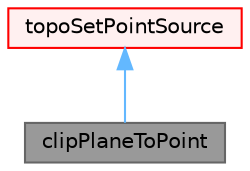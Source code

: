 digraph "clipPlaneToPoint"
{
 // LATEX_PDF_SIZE
  bgcolor="transparent";
  edge [fontname=Helvetica,fontsize=10,labelfontname=Helvetica,labelfontsize=10];
  node [fontname=Helvetica,fontsize=10,shape=box,height=0.2,width=0.4];
  Node1 [id="Node000001",label="clipPlaneToPoint",height=0.2,width=0.4,color="gray40", fillcolor="grey60", style="filled", fontcolor="black",tooltip="A topoSetPointSource to select all points above the specified plane."];
  Node2 -> Node1 [id="edge1_Node000001_Node000002",dir="back",color="steelblue1",style="solid",tooltip=" "];
  Node2 [id="Node000002",label="topoSetPointSource",height=0.2,width=0.4,color="red", fillcolor="#FFF0F0", style="filled",URL="$classFoam_1_1topoSetPointSource.html",tooltip="The topoSetPointSource is a intermediate class for handling topoSet sources for selecting points."];
}
